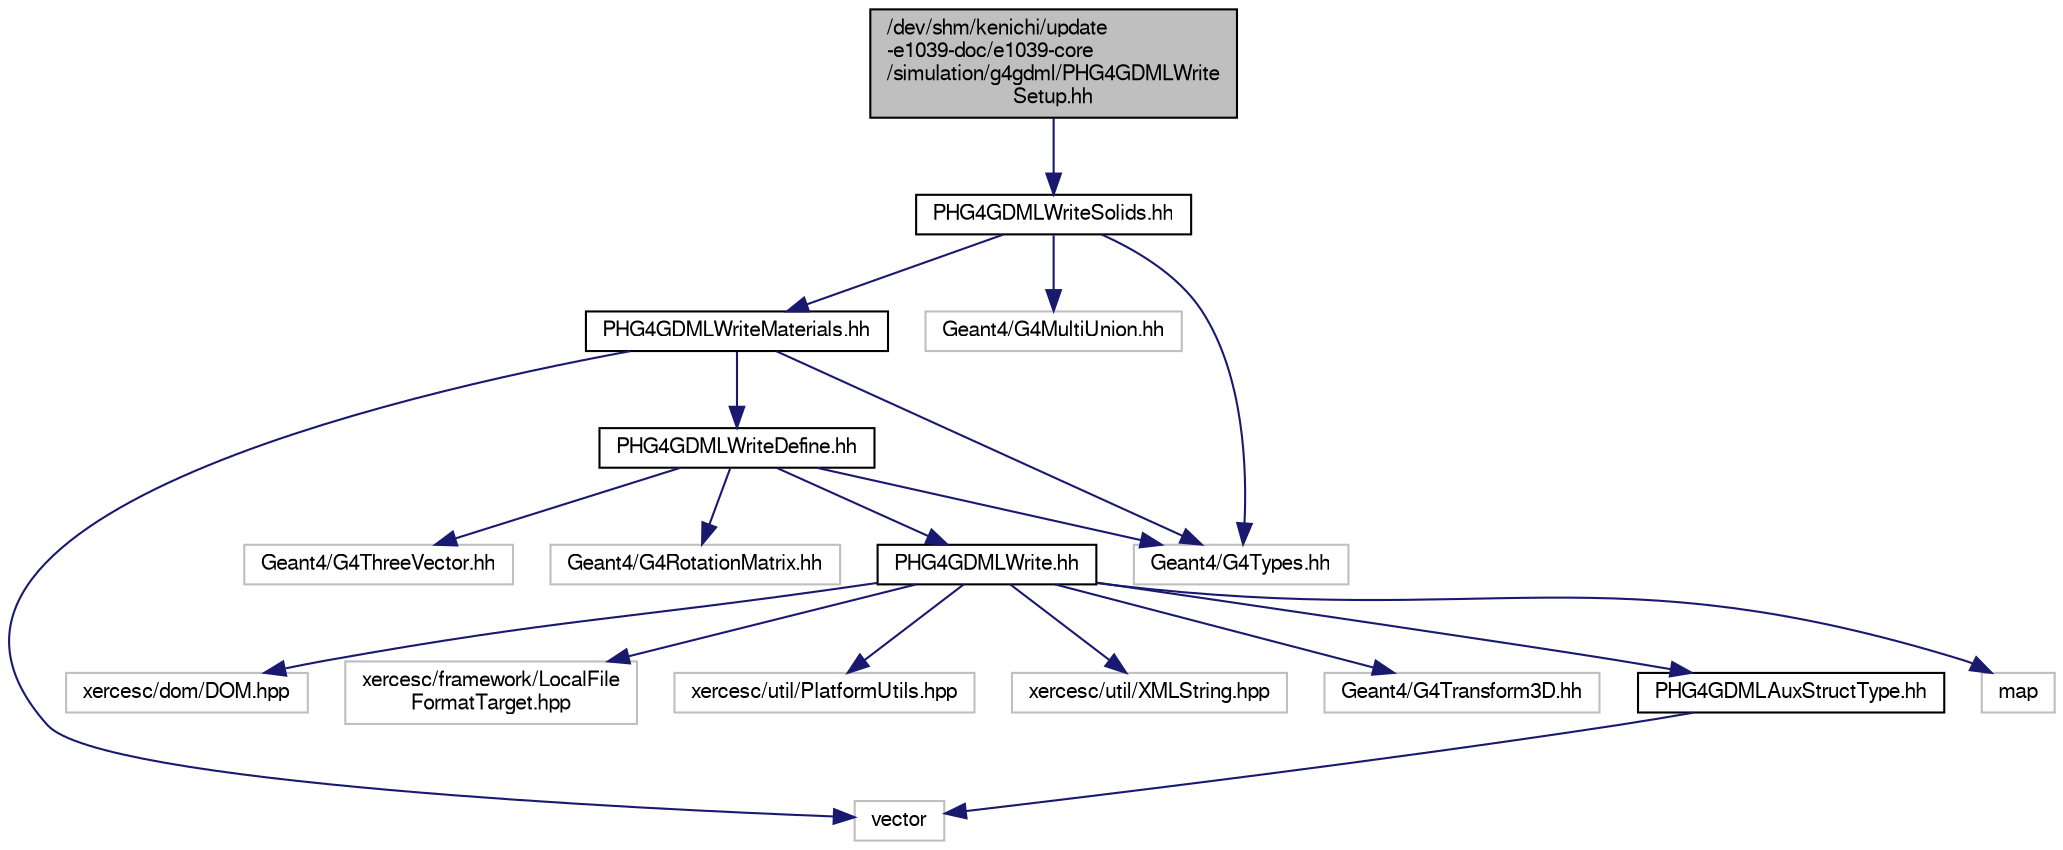 digraph "/dev/shm/kenichi/update-e1039-doc/e1039-core/simulation/g4gdml/PHG4GDMLWriteSetup.hh"
{
  bgcolor="transparent";
  edge [fontname="FreeSans",fontsize="10",labelfontname="FreeSans",labelfontsize="10"];
  node [fontname="FreeSans",fontsize="10",shape=record];
  Node1 [label="/dev/shm/kenichi/update\l-e1039-doc/e1039-core\l/simulation/g4gdml/PHG4GDMLWrite\lSetup.hh",height=0.2,width=0.4,color="black", fillcolor="grey75", style="filled" fontcolor="black"];
  Node1 -> Node2 [color="midnightblue",fontsize="10",style="solid",fontname="FreeSans"];
  Node2 [label="PHG4GDMLWriteSolids.hh",height=0.2,width=0.4,color="black",URL="$d5/d38/PHG4GDMLWriteSolids_8hh.html"];
  Node2 -> Node3 [color="midnightblue",fontsize="10",style="solid",fontname="FreeSans"];
  Node3 [label="Geant4/G4Types.hh",height=0.2,width=0.4,color="grey75"];
  Node2 -> Node4 [color="midnightblue",fontsize="10",style="solid",fontname="FreeSans"];
  Node4 [label="Geant4/G4MultiUnion.hh",height=0.2,width=0.4,color="grey75"];
  Node2 -> Node5 [color="midnightblue",fontsize="10",style="solid",fontname="FreeSans"];
  Node5 [label="PHG4GDMLWriteMaterials.hh",height=0.2,width=0.4,color="black",URL="$d7/dbe/PHG4GDMLWriteMaterials_8hh.html"];
  Node5 -> Node3 [color="midnightblue",fontsize="10",style="solid",fontname="FreeSans"];
  Node5 -> Node6 [color="midnightblue",fontsize="10",style="solid",fontname="FreeSans"];
  Node6 [label="vector",height=0.2,width=0.4,color="grey75"];
  Node5 -> Node7 [color="midnightblue",fontsize="10",style="solid",fontname="FreeSans"];
  Node7 [label="PHG4GDMLWriteDefine.hh",height=0.2,width=0.4,color="black",URL="$dc/d5e/PHG4GDMLWriteDefine_8hh.html"];
  Node7 -> Node3 [color="midnightblue",fontsize="10",style="solid",fontname="FreeSans"];
  Node7 -> Node8 [color="midnightblue",fontsize="10",style="solid",fontname="FreeSans"];
  Node8 [label="Geant4/G4ThreeVector.hh",height=0.2,width=0.4,color="grey75"];
  Node7 -> Node9 [color="midnightblue",fontsize="10",style="solid",fontname="FreeSans"];
  Node9 [label="Geant4/G4RotationMatrix.hh",height=0.2,width=0.4,color="grey75"];
  Node7 -> Node10 [color="midnightblue",fontsize="10",style="solid",fontname="FreeSans"];
  Node10 [label="PHG4GDMLWrite.hh",height=0.2,width=0.4,color="black",URL="$d2/dae/PHG4GDMLWrite_8hh.html"];
  Node10 -> Node11 [color="midnightblue",fontsize="10",style="solid",fontname="FreeSans"];
  Node11 [label="map",height=0.2,width=0.4,color="grey75"];
  Node10 -> Node12 [color="midnightblue",fontsize="10",style="solid",fontname="FreeSans"];
  Node12 [label="xercesc/dom/DOM.hpp",height=0.2,width=0.4,color="grey75"];
  Node10 -> Node13 [color="midnightblue",fontsize="10",style="solid",fontname="FreeSans"];
  Node13 [label="xercesc/framework/LocalFile\lFormatTarget.hpp",height=0.2,width=0.4,color="grey75"];
  Node10 -> Node14 [color="midnightblue",fontsize="10",style="solid",fontname="FreeSans"];
  Node14 [label="xercesc/util/PlatformUtils.hpp",height=0.2,width=0.4,color="grey75"];
  Node10 -> Node15 [color="midnightblue",fontsize="10",style="solid",fontname="FreeSans"];
  Node15 [label="xercesc/util/XMLString.hpp",height=0.2,width=0.4,color="grey75"];
  Node10 -> Node16 [color="midnightblue",fontsize="10",style="solid",fontname="FreeSans"];
  Node16 [label="Geant4/G4Transform3D.hh",height=0.2,width=0.4,color="grey75"];
  Node10 -> Node17 [color="midnightblue",fontsize="10",style="solid",fontname="FreeSans"];
  Node17 [label="PHG4GDMLAuxStructType.hh",height=0.2,width=0.4,color="black",URL="$d9/df8/PHG4GDMLAuxStructType_8hh.html"];
  Node17 -> Node6 [color="midnightblue",fontsize="10",style="solid",fontname="FreeSans"];
}
